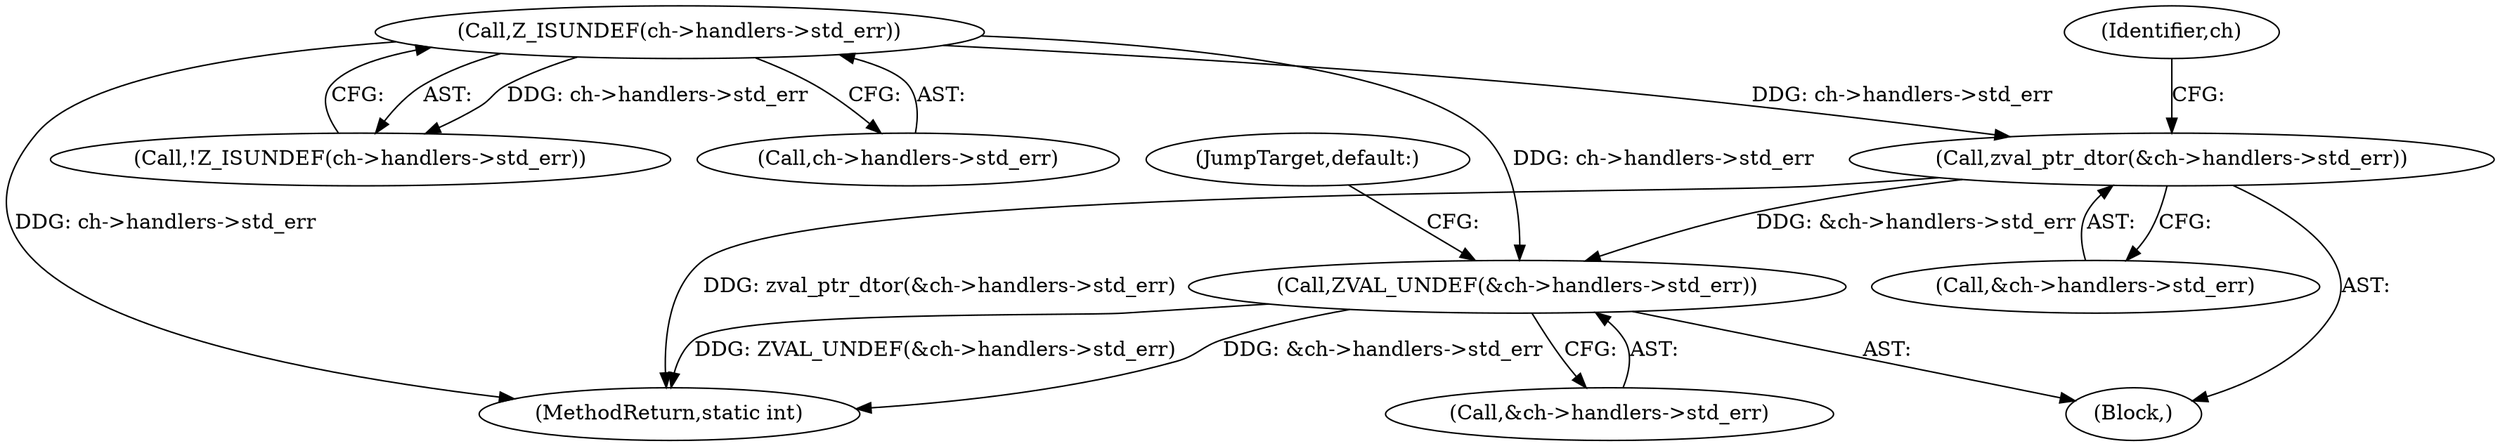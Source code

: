 digraph "0_php_124fb22a13fafa3648e4e15b4f207c7096d8155e@pointer" {
"1000785" [label="(Call,zval_ptr_dtor(&ch->handlers->std_err))"];
"1000778" [label="(Call,Z_ISUNDEF(ch->handlers->std_err))"];
"1000792" [label="(Call,ZVAL_UNDEF(&ch->handlers->std_err))"];
"1000778" [label="(Call,Z_ISUNDEF(ch->handlers->std_err))"];
"1000785" [label="(Call,zval_ptr_dtor(&ch->handlers->std_err))"];
"1000792" [label="(Call,ZVAL_UNDEF(&ch->handlers->std_err))"];
"1000777" [label="(Call,!Z_ISUNDEF(ch->handlers->std_err))"];
"1000784" [label="(Block,)"];
"1000796" [label="(Identifier,ch)"];
"1000786" [label="(Call,&ch->handlers->std_err)"];
"1000840" [label="(JumpTarget,default:)"];
"1000779" [label="(Call,ch->handlers->std_err)"];
"1000793" [label="(Call,&ch->handlers->std_err)"];
"1001927" [label="(MethodReturn,static int)"];
"1000785" -> "1000784"  [label="AST: "];
"1000785" -> "1000786"  [label="CFG: "];
"1000786" -> "1000785"  [label="AST: "];
"1000796" -> "1000785"  [label="CFG: "];
"1000785" -> "1001927"  [label="DDG: zval_ptr_dtor(&ch->handlers->std_err)"];
"1000778" -> "1000785"  [label="DDG: ch->handlers->std_err"];
"1000785" -> "1000792"  [label="DDG: &ch->handlers->std_err"];
"1000778" -> "1000777"  [label="AST: "];
"1000778" -> "1000779"  [label="CFG: "];
"1000779" -> "1000778"  [label="AST: "];
"1000777" -> "1000778"  [label="CFG: "];
"1000778" -> "1001927"  [label="DDG: ch->handlers->std_err"];
"1000778" -> "1000777"  [label="DDG: ch->handlers->std_err"];
"1000778" -> "1000792"  [label="DDG: ch->handlers->std_err"];
"1000792" -> "1000784"  [label="AST: "];
"1000792" -> "1000793"  [label="CFG: "];
"1000793" -> "1000792"  [label="AST: "];
"1000840" -> "1000792"  [label="CFG: "];
"1000792" -> "1001927"  [label="DDG: ZVAL_UNDEF(&ch->handlers->std_err)"];
"1000792" -> "1001927"  [label="DDG: &ch->handlers->std_err"];
}
